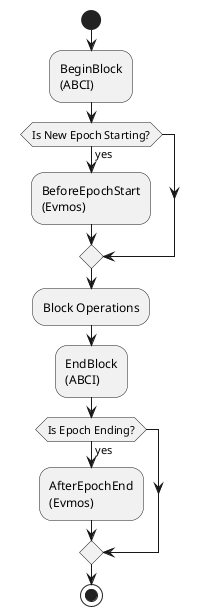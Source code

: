 @startuml
skinparam monochrome true

start
:BeginBlock\n(ABCI);
if (Is New Epoch Starting?) then (yes)
    :BeforeEpochStart\n(Evmos);
endif
:Block Operations;
:EndBlock\n(ABCI);
if (Is Epoch Ending?) then (yes)
    :AfterEpochEnd\n(Evmos);
endif

stop
@enduml
